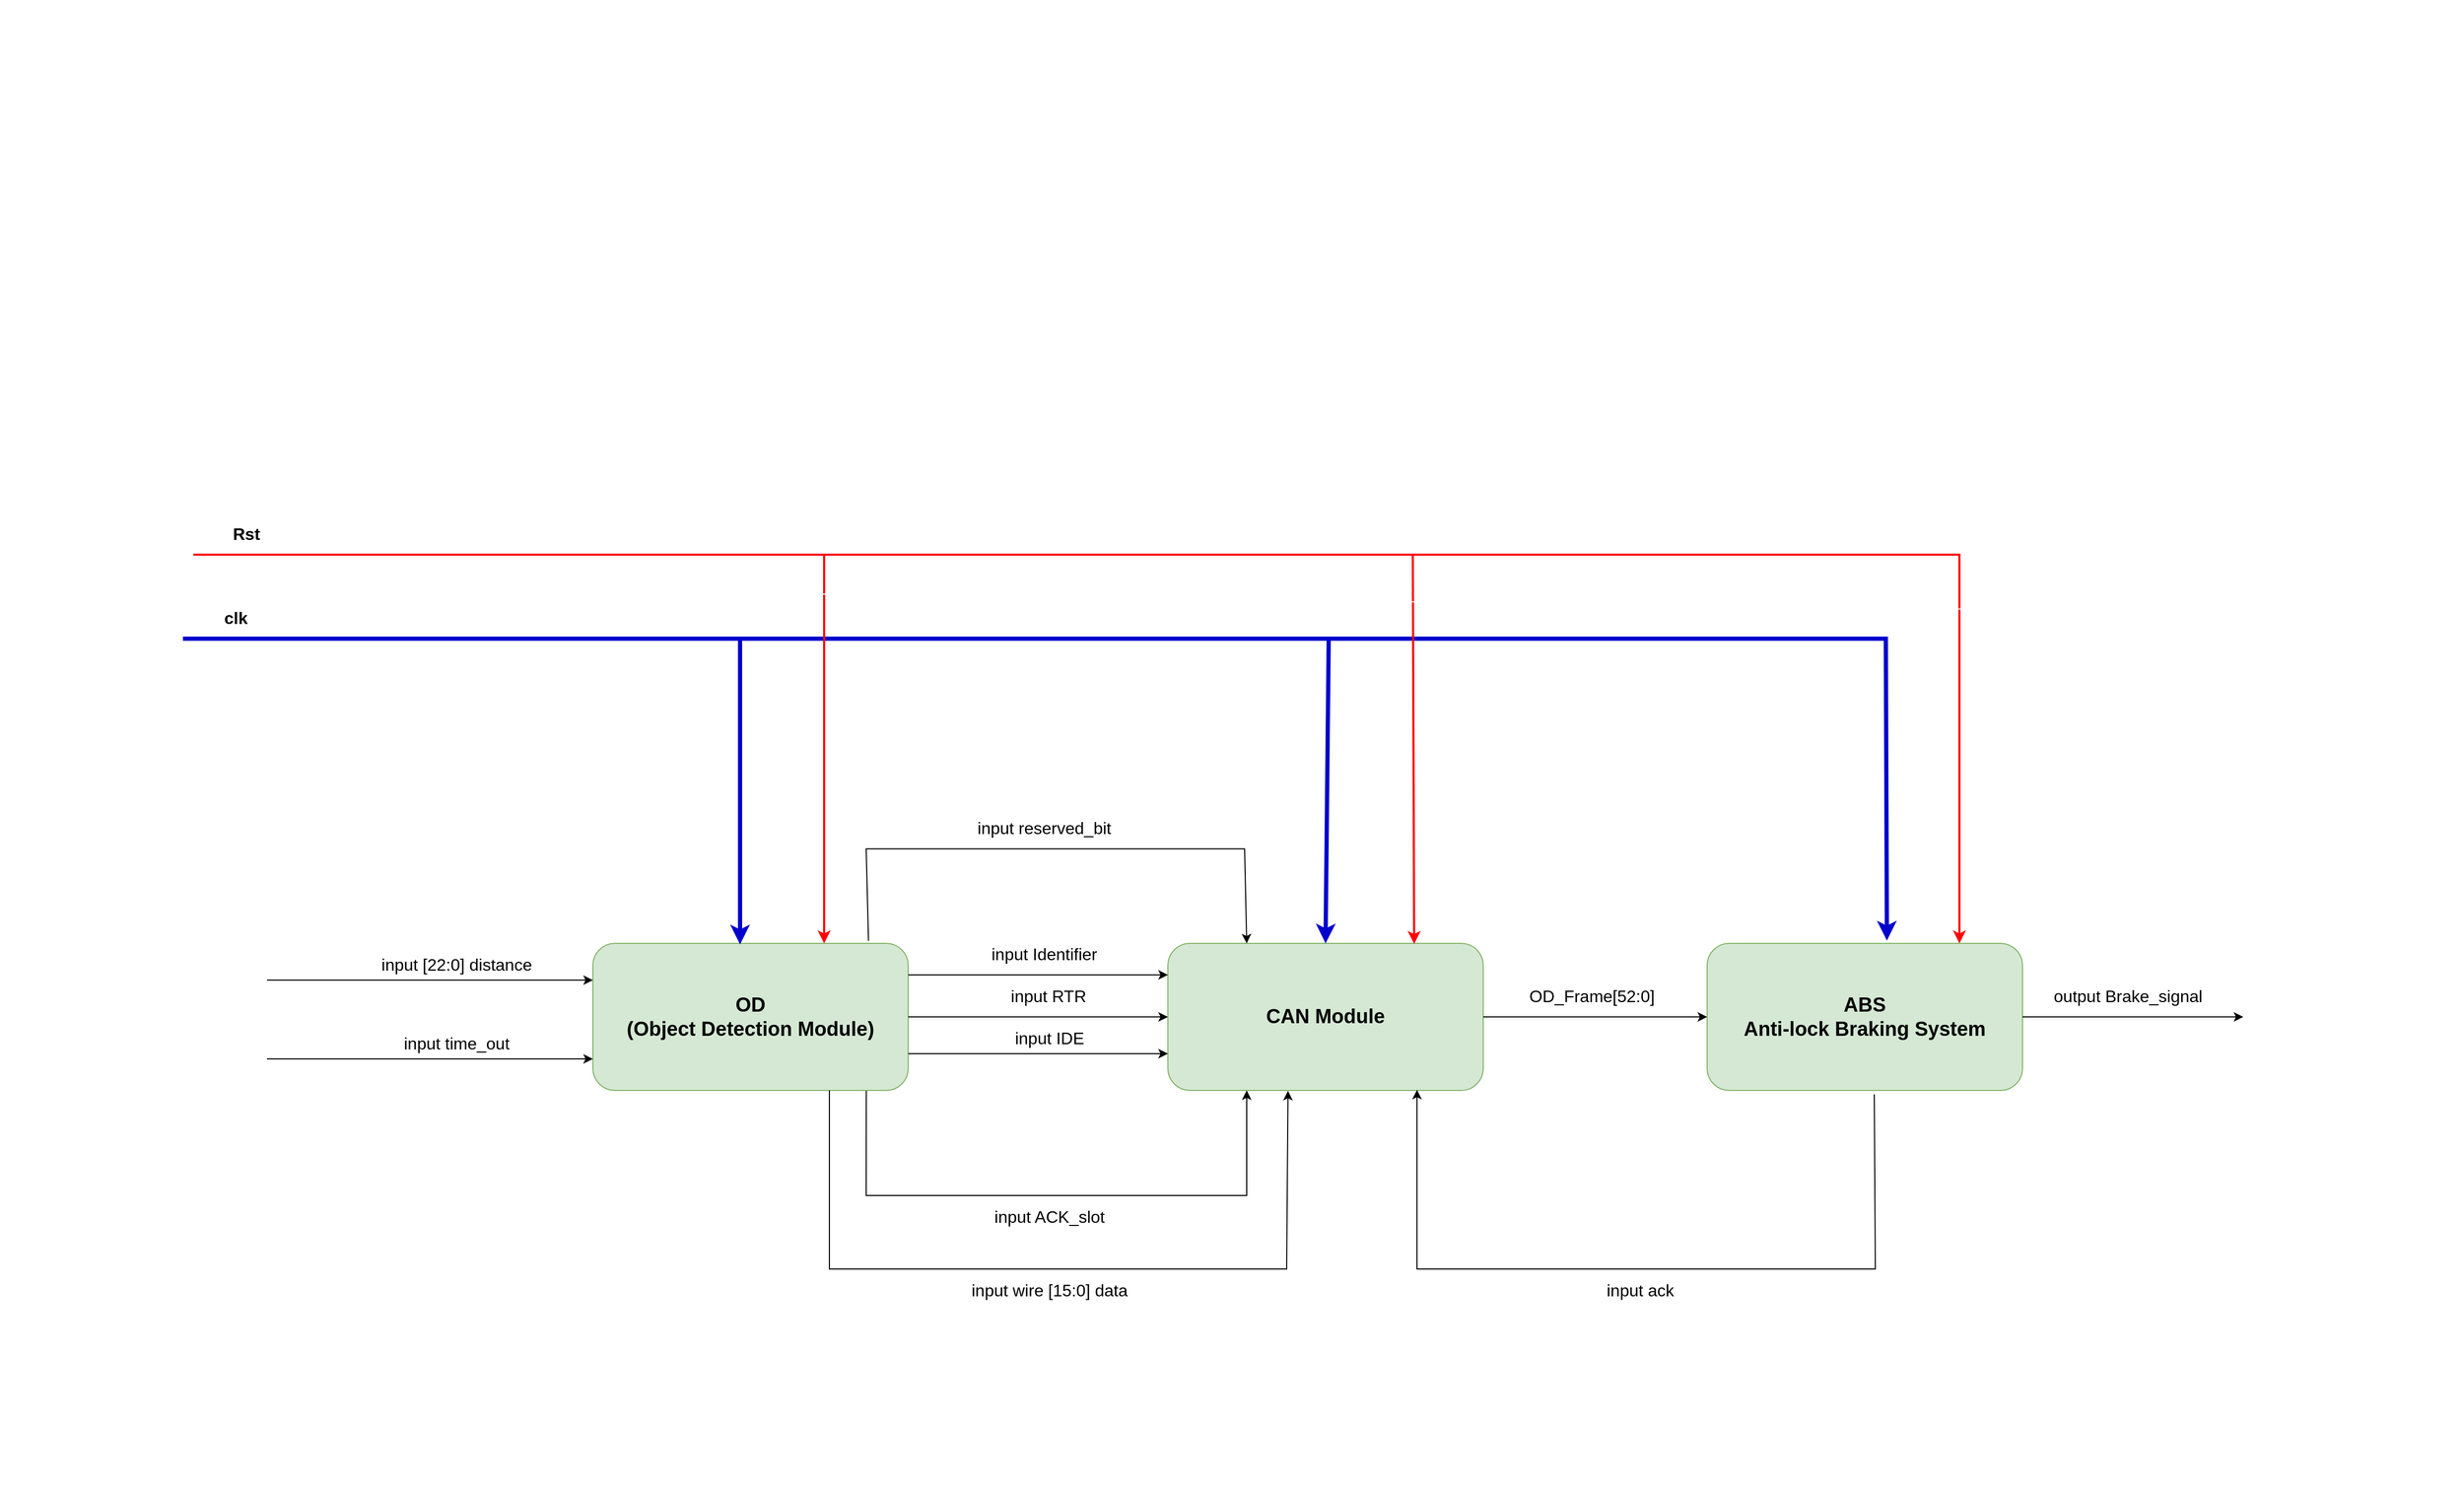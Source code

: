 <mxfile version="26.0.3">
  <diagram name="Page-1" id="3z1aqTCYrfHoV47tBmr-">
    <mxGraphModel dx="2736" dy="2118" grid="1" gridSize="10" guides="1" tooltips="1" connect="1" arrows="1" fold="1" page="1" pageScale="1" pageWidth="827" pageHeight="1169" math="0" shadow="0">
      <root>
        <mxCell id="0" />
        <mxCell id="1" parent="0" />
        <mxCell id="1w-LjAs_5tWkFh24ZAov-1" value="&lt;b&gt;&lt;font style=&quot;font-size: 19px;&quot;&gt;OD&lt;/font&gt;&lt;/b&gt;&lt;div&gt;&lt;b&gt;&lt;font style=&quot;font-size: 19px;&quot;&gt;(Object Detection Module)&lt;/font&gt;&lt;/b&gt;&lt;/div&gt;" style="rounded=1;whiteSpace=wrap;html=1;fillColor=#d5e8d4;strokeColor=#82b366;" vertex="1" parent="1">
          <mxGeometry x="-20" y="130" width="300" height="140" as="geometry" />
        </mxCell>
        <mxCell id="1w-LjAs_5tWkFh24ZAov-4" value="&lt;span style=&quot;font-size: 19px;&quot;&gt;&lt;b&gt;ABS&lt;/b&gt;&lt;/span&gt;&lt;div&gt;&lt;span style=&quot;font-size: 19px;&quot;&gt;&lt;b&gt;Anti-lock Braking System&lt;/b&gt;&lt;/span&gt;&lt;/div&gt;" style="rounded=1;whiteSpace=wrap;html=1;fillColor=#d5e8d4;strokeColor=#82b366;" vertex="1" parent="1">
          <mxGeometry x="1040" y="130" width="300" height="140" as="geometry" />
        </mxCell>
        <mxCell id="1w-LjAs_5tWkFh24ZAov-5" value="&lt;span style=&quot;font-size: 19px;&quot;&gt;&lt;b&gt;CAN Module&lt;/b&gt;&lt;/span&gt;" style="rounded=1;whiteSpace=wrap;html=1;fillColor=#d5e8d4;strokeColor=#82b366;" vertex="1" parent="1">
          <mxGeometry x="527" y="130" width="300" height="140" as="geometry" />
        </mxCell>
        <mxCell id="1w-LjAs_5tWkFh24ZAov-6" value="" style="endArrow=classic;html=1;rounded=0;entryX=0;entryY=0.25;entryDx=0;entryDy=0;" edge="1" parent="1" target="1w-LjAs_5tWkFh24ZAov-1">
          <mxGeometry width="50" height="50" relative="1" as="geometry">
            <mxPoint x="-330" y="165" as="sourcePoint" />
            <mxPoint x="220" y="220" as="targetPoint" />
          </mxGeometry>
        </mxCell>
        <mxCell id="1w-LjAs_5tWkFh24ZAov-7" value="&lt;div&gt;&lt;span style=&quot;font-size: 16px;&quot;&gt;input [22:0] distance&lt;/span&gt;&lt;/div&gt;" style="edgeLabel;html=1;align=center;verticalAlign=middle;resizable=0;points=[];" vertex="1" connectable="0" parent="1w-LjAs_5tWkFh24ZAov-6">
          <mxGeometry x="-0.387" y="1" relative="1" as="geometry">
            <mxPoint x="85" y="-14" as="offset" />
          </mxGeometry>
        </mxCell>
        <mxCell id="1w-LjAs_5tWkFh24ZAov-10" value="" style="endArrow=classic;html=1;rounded=0;entryX=0;entryY=0.25;entryDx=0;entryDy=0;" edge="1" parent="1">
          <mxGeometry width="50" height="50" relative="1" as="geometry">
            <mxPoint x="-330" y="240" as="sourcePoint" />
            <mxPoint x="-20" y="240" as="targetPoint" />
          </mxGeometry>
        </mxCell>
        <mxCell id="1w-LjAs_5tWkFh24ZAov-11" value="&lt;div&gt;&lt;span style=&quot;font-size: 16px;&quot;&gt;input time_out&lt;/span&gt;&lt;/div&gt;" style="edgeLabel;html=1;align=center;verticalAlign=middle;resizable=0;points=[];" vertex="1" connectable="0" parent="1w-LjAs_5tWkFh24ZAov-10">
          <mxGeometry x="-0.387" y="1" relative="1" as="geometry">
            <mxPoint x="85" y="-14" as="offset" />
          </mxGeometry>
        </mxCell>
        <mxCell id="1w-LjAs_5tWkFh24ZAov-12" value="" style="endArrow=classic;html=1;rounded=0;entryX=0.57;entryY=-0.019;entryDx=0;entryDy=0;entryPerimeter=0;strokeWidth=4;strokeColor=#0000CC;" edge="1" parent="1" target="1w-LjAs_5tWkFh24ZAov-4">
          <mxGeometry width="50" height="50" relative="1" as="geometry">
            <mxPoint x="-410" y="-160" as="sourcePoint" />
            <mxPoint x="1311.6" y="-160" as="targetPoint" />
            <Array as="points">
              <mxPoint x="1210" y="-160" />
            </Array>
          </mxGeometry>
        </mxCell>
        <mxCell id="1w-LjAs_5tWkFh24ZAov-15" value="&lt;font style=&quot;font-size: 16px;&quot;&gt;&lt;b&gt;clk&lt;/b&gt;&lt;/font&gt;" style="edgeLabel;html=1;align=center;verticalAlign=middle;resizable=0;points=[];" vertex="1" connectable="0" parent="1w-LjAs_5tWkFh24ZAov-12">
          <mxGeometry x="-0.948" y="4" relative="1" as="geometry">
            <mxPoint y="-16" as="offset" />
          </mxGeometry>
        </mxCell>
        <mxCell id="1w-LjAs_5tWkFh24ZAov-13" value="" style="endArrow=classic;html=1;rounded=0;strokeWidth=4;strokeColor=#0000CC;" edge="1" parent="1">
          <mxGeometry width="50" height="50" relative="1" as="geometry">
            <mxPoint x="120" y="-160" as="sourcePoint" />
            <mxPoint x="120" y="131" as="targetPoint" />
          </mxGeometry>
        </mxCell>
        <mxCell id="1w-LjAs_5tWkFh24ZAov-14" value="" style="endArrow=classic;html=1;rounded=0;entryX=0.5;entryY=0;entryDx=0;entryDy=0;strokeColor=#0000CC;strokeWidth=4;" edge="1" parent="1" target="1w-LjAs_5tWkFh24ZAov-5">
          <mxGeometry width="50" height="50" relative="1" as="geometry">
            <mxPoint x="680" y="-160" as="sourcePoint" />
            <mxPoint x="630" y="-20" as="targetPoint" />
          </mxGeometry>
        </mxCell>
        <mxCell id="1w-LjAs_5tWkFh24ZAov-16" value="" style="endArrow=classic;html=1;rounded=0;entryX=0.8;entryY=0;entryDx=0;entryDy=0;entryPerimeter=0;strokeColor=#FF0000;strokeWidth=2;" edge="1" parent="1" target="1w-LjAs_5tWkFh24ZAov-4">
          <mxGeometry width="50" height="50" relative="1" as="geometry">
            <mxPoint x="-400" y="-240" as="sourcePoint" />
            <mxPoint x="1450" y="-240" as="targetPoint" />
            <Array as="points">
              <mxPoint x="1280" y="-240" />
            </Array>
          </mxGeometry>
        </mxCell>
        <mxCell id="1w-LjAs_5tWkFh24ZAov-17" value="&lt;font style=&quot;font-size: 16px;&quot;&gt;&lt;b&gt;Rst&lt;/b&gt;&lt;/font&gt;" style="edgeLabel;html=1;align=center;verticalAlign=middle;resizable=0;points=[];" vertex="1" connectable="0" parent="1w-LjAs_5tWkFh24ZAov-16">
          <mxGeometry x="-0.956" y="4" relative="1" as="geometry">
            <mxPoint x="5" y="-16" as="offset" />
          </mxGeometry>
        </mxCell>
        <mxCell id="1w-LjAs_5tWkFh24ZAov-18" value="" style="endArrow=classic;html=1;rounded=0;entryX=0.781;entryY=0.004;entryDx=0;entryDy=0;entryPerimeter=0;strokeWidth=2;strokeColor=#FF0000;" edge="1" parent="1" target="1w-LjAs_5tWkFh24ZAov-5">
          <mxGeometry width="50" height="50" relative="1" as="geometry">
            <mxPoint x="760" y="-240" as="sourcePoint" />
            <mxPoint x="730" y="-60" as="targetPoint" />
          </mxGeometry>
        </mxCell>
        <mxCell id="1w-LjAs_5tWkFh24ZAov-19" value="" style="endArrow=classic;html=1;rounded=0;strokeWidth=2;strokeColor=#FF0000;" edge="1" parent="1">
          <mxGeometry width="50" height="50" relative="1" as="geometry">
            <mxPoint x="200" y="-240" as="sourcePoint" />
            <mxPoint x="200" y="130" as="targetPoint" />
          </mxGeometry>
        </mxCell>
        <mxCell id="1w-LjAs_5tWkFh24ZAov-20" value="" style="endArrow=classic;html=1;rounded=0;exitX=1;exitY=0.5;exitDx=0;exitDy=0;entryX=0;entryY=0.5;entryDx=0;entryDy=0;" edge="1" parent="1">
          <mxGeometry width="50" height="50" relative="1" as="geometry">
            <mxPoint x="280" y="160" as="sourcePoint" />
            <mxPoint x="527" y="160" as="targetPoint" />
          </mxGeometry>
        </mxCell>
        <mxCell id="1w-LjAs_5tWkFh24ZAov-27" value="&lt;font style=&quot;font-size: 16px;&quot;&gt;input Identifier&lt;/font&gt;" style="edgeLabel;html=1;align=center;verticalAlign=middle;resizable=0;points=[];" vertex="1" connectable="0" parent="1w-LjAs_5tWkFh24ZAov-20">
          <mxGeometry x="-0.044" y="3" relative="1" as="geometry">
            <mxPoint x="11" y="-17" as="offset" />
          </mxGeometry>
        </mxCell>
        <mxCell id="1w-LjAs_5tWkFh24ZAov-22" value="" style="endArrow=classic;html=1;rounded=0;exitX=1;exitY=0.5;exitDx=0;exitDy=0;" edge="1" parent="1" source="1w-LjAs_5tWkFh24ZAov-4">
          <mxGeometry width="50" height="50" relative="1" as="geometry">
            <mxPoint x="1240" y="270" as="sourcePoint" />
            <mxPoint x="1550" y="200" as="targetPoint" />
          </mxGeometry>
        </mxCell>
        <mxCell id="1w-LjAs_5tWkFh24ZAov-23" value="&lt;font style=&quot;font-size: 16px;&quot;&gt;output Brake_signal&lt;/font&gt;" style="edgeLabel;html=1;align=center;verticalAlign=middle;resizable=0;points=[];" vertex="1" connectable="0" parent="1w-LjAs_5tWkFh24ZAov-22">
          <mxGeometry x="-0.217" y="-2" relative="1" as="geometry">
            <mxPoint x="18" y="-22" as="offset" />
          </mxGeometry>
        </mxCell>
        <mxCell id="1w-LjAs_5tWkFh24ZAov-24" value="" style="endArrow=classic;html=1;rounded=0;exitX=1;exitY=0.5;exitDx=0;exitDy=0;entryX=0;entryY=0.5;entryDx=0;entryDy=0;" edge="1" parent="1" source="1w-LjAs_5tWkFh24ZAov-5" target="1w-LjAs_5tWkFh24ZAov-4">
          <mxGeometry width="50" height="50" relative="1" as="geometry">
            <mxPoint x="780" y="270" as="sourcePoint" />
            <mxPoint x="830" y="220" as="targetPoint" />
          </mxGeometry>
        </mxCell>
        <mxCell id="1w-LjAs_5tWkFh24ZAov-25" value="" style="endArrow=classic;html=1;rounded=0;exitX=0.53;exitY=1.027;exitDx=0;exitDy=0;exitPerimeter=0;entryX=0.79;entryY=0.996;entryDx=0;entryDy=0;entryPerimeter=0;" edge="1" parent="1" source="1w-LjAs_5tWkFh24ZAov-4" target="1w-LjAs_5tWkFh24ZAov-5">
          <mxGeometry width="50" height="50" relative="1" as="geometry">
            <mxPoint x="780" y="270" as="sourcePoint" />
            <mxPoint x="680" y="260" as="targetPoint" />
            <Array as="points">
              <mxPoint x="1200" y="440" />
              <mxPoint x="764" y="440" />
            </Array>
          </mxGeometry>
        </mxCell>
        <mxCell id="1w-LjAs_5tWkFh24ZAov-38" value="&lt;font style=&quot;font-size: 16px;&quot;&gt;input ack&lt;/font&gt;" style="edgeLabel;html=1;align=center;verticalAlign=middle;resizable=0;points=[];" vertex="1" connectable="0" parent="1w-LjAs_5tWkFh24ZAov-25">
          <mxGeometry x="0.013" y="3" relative="1" as="geometry">
            <mxPoint x="1" y="17" as="offset" />
          </mxGeometry>
        </mxCell>
        <mxCell id="1w-LjAs_5tWkFh24ZAov-26" value="&lt;font style=&quot;font-size: 16px;&quot;&gt;OD_Frame[52:0]&lt;/font&gt;" style="edgeLabel;html=1;align=center;verticalAlign=middle;resizable=0;points=[];" vertex="1" connectable="0" parent="1">
          <mxGeometry x="929.997" y="180" as="geometry" />
        </mxCell>
        <mxCell id="1w-LjAs_5tWkFh24ZAov-28" value="" style="endArrow=classic;html=1;rounded=0;exitX=1;exitY=0.5;exitDx=0;exitDy=0;entryX=0;entryY=0.5;entryDx=0;entryDy=0;" edge="1" parent="1" source="1w-LjAs_5tWkFh24ZAov-1" target="1w-LjAs_5tWkFh24ZAov-5">
          <mxGeometry width="50" height="50" relative="1" as="geometry">
            <mxPoint x="370" y="100" as="sourcePoint" />
            <mxPoint x="420" y="50" as="targetPoint" />
          </mxGeometry>
        </mxCell>
        <mxCell id="1w-LjAs_5tWkFh24ZAov-29" value="&lt;font style=&quot;font-size: 16px;&quot;&gt;input RTR&lt;/font&gt;" style="edgeLabel;html=1;align=center;verticalAlign=middle;resizable=0;points=[];" vertex="1" connectable="0" parent="1w-LjAs_5tWkFh24ZAov-28">
          <mxGeometry x="-0.173" y="3" relative="1" as="geometry">
            <mxPoint x="31" y="-17" as="offset" />
          </mxGeometry>
        </mxCell>
        <mxCell id="1w-LjAs_5tWkFh24ZAov-30" value="" style="endArrow=classic;html=1;rounded=0;exitX=1;exitY=0.75;exitDx=0;exitDy=0;entryX=0;entryY=0.75;entryDx=0;entryDy=0;" edge="1" parent="1" source="1w-LjAs_5tWkFh24ZAov-1" target="1w-LjAs_5tWkFh24ZAov-5">
          <mxGeometry width="50" height="50" relative="1" as="geometry">
            <mxPoint x="370" y="100" as="sourcePoint" />
            <mxPoint x="420" y="50" as="targetPoint" />
          </mxGeometry>
        </mxCell>
        <mxCell id="1w-LjAs_5tWkFh24ZAov-31" value="&lt;font style=&quot;font-size: 16px;&quot;&gt;input IDE&lt;/font&gt;" style="edgeLabel;html=1;align=center;verticalAlign=middle;resizable=0;points=[];" vertex="1" connectable="0" parent="1w-LjAs_5tWkFh24ZAov-30">
          <mxGeometry x="0.14" y="3" relative="1" as="geometry">
            <mxPoint x="-7" y="-12" as="offset" />
          </mxGeometry>
        </mxCell>
        <mxCell id="1w-LjAs_5tWkFh24ZAov-32" value="" style="endArrow=classic;html=1;rounded=0;exitX=0.874;exitY=-0.018;exitDx=0;exitDy=0;exitPerimeter=0;entryX=0.25;entryY=0;entryDx=0;entryDy=0;" edge="1" parent="1" source="1w-LjAs_5tWkFh24ZAov-1" target="1w-LjAs_5tWkFh24ZAov-5">
          <mxGeometry width="50" height="50" relative="1" as="geometry">
            <mxPoint x="370" y="260" as="sourcePoint" />
            <mxPoint x="420" y="210" as="targetPoint" />
            <Array as="points">
              <mxPoint x="240" y="40" />
              <mxPoint x="600" y="40" />
            </Array>
          </mxGeometry>
        </mxCell>
        <mxCell id="1w-LjAs_5tWkFh24ZAov-33" value="&lt;font style=&quot;font-size: 16px;&quot;&gt;input reserved_bit&lt;/font&gt;" style="edgeLabel;html=1;align=center;verticalAlign=middle;resizable=0;points=[];" vertex="1" connectable="0" parent="1w-LjAs_5tWkFh24ZAov-32">
          <mxGeometry x="-0.047" y="3" relative="1" as="geometry">
            <mxPoint y="-17" as="offset" />
          </mxGeometry>
        </mxCell>
        <mxCell id="1w-LjAs_5tWkFh24ZAov-34" value="" style="endArrow=classic;html=1;rounded=0;exitX=0.867;exitY=1.003;exitDx=0;exitDy=0;exitPerimeter=0;entryX=0.25;entryY=1;entryDx=0;entryDy=0;" edge="1" parent="1" source="1w-LjAs_5tWkFh24ZAov-1" target="1w-LjAs_5tWkFh24ZAov-5">
          <mxGeometry width="50" height="50" relative="1" as="geometry">
            <mxPoint x="370" y="360" as="sourcePoint" />
            <mxPoint x="420" y="310" as="targetPoint" />
            <Array as="points">
              <mxPoint x="240" y="370" />
              <mxPoint x="602" y="370" />
            </Array>
          </mxGeometry>
        </mxCell>
        <mxCell id="1w-LjAs_5tWkFh24ZAov-35" value="&lt;font style=&quot;font-size: 16px;&quot;&gt;input ACK_slot&lt;/font&gt;" style="edgeLabel;html=1;align=center;verticalAlign=middle;resizable=0;points=[];" vertex="1" connectable="0" parent="1w-LjAs_5tWkFh24ZAov-34">
          <mxGeometry x="-0.065" y="-2" relative="1" as="geometry">
            <mxPoint x="11" y="18" as="offset" />
          </mxGeometry>
        </mxCell>
        <mxCell id="1w-LjAs_5tWkFh24ZAov-36" value="" style="endArrow=classic;html=1;rounded=0;exitX=0.75;exitY=1;exitDx=0;exitDy=0;entryX=0.381;entryY=1.003;entryDx=0;entryDy=0;entryPerimeter=0;" edge="1" parent="1" source="1w-LjAs_5tWkFh24ZAov-1" target="1w-LjAs_5tWkFh24ZAov-5">
          <mxGeometry width="50" height="50" relative="1" as="geometry">
            <mxPoint x="370" y="360" as="sourcePoint" />
            <mxPoint x="420" y="310" as="targetPoint" />
            <Array as="points">
              <mxPoint x="205" y="440" />
              <mxPoint x="640" y="440" />
            </Array>
          </mxGeometry>
        </mxCell>
        <mxCell id="1w-LjAs_5tWkFh24ZAov-37" value="&lt;font style=&quot;font-size: 16px;&quot;&gt;input wire [15:0] data&lt;/font&gt;" style="edgeLabel;html=1;align=center;verticalAlign=middle;resizable=0;points=[];" vertex="1" connectable="0" parent="1w-LjAs_5tWkFh24ZAov-36">
          <mxGeometry x="-0.021" y="1" relative="1" as="geometry">
            <mxPoint y="21" as="offset" />
          </mxGeometry>
        </mxCell>
        <mxCell id="1w-LjAs_5tWkFh24ZAov-39" value="" style="shape=flexArrow;endArrow=classic;html=1;rounded=0;width=554.545;endSize=11.709;strokeColor=#FFFFFF;" edge="1" parent="1">
          <mxGeometry width="50" height="50" relative="1" as="geometry">
            <mxPoint x="-580" y="-490" as="sourcePoint" />
            <mxPoint x="1702.909" y="-460" as="targetPoint" />
          </mxGeometry>
        </mxCell>
        <mxCell id="1w-LjAs_5tWkFh24ZAov-40" value="" style="shape=flexArrow;endArrow=classic;html=1;rounded=0;strokeColor=#FFFFFF;" edge="1" parent="1">
          <mxGeometry width="50" height="50" relative="1" as="geometry">
            <mxPoint x="-450" y="630" as="sourcePoint" />
            <mxPoint x="1758.727" y="630" as="targetPoint" />
          </mxGeometry>
        </mxCell>
      </root>
    </mxGraphModel>
  </diagram>
</mxfile>
